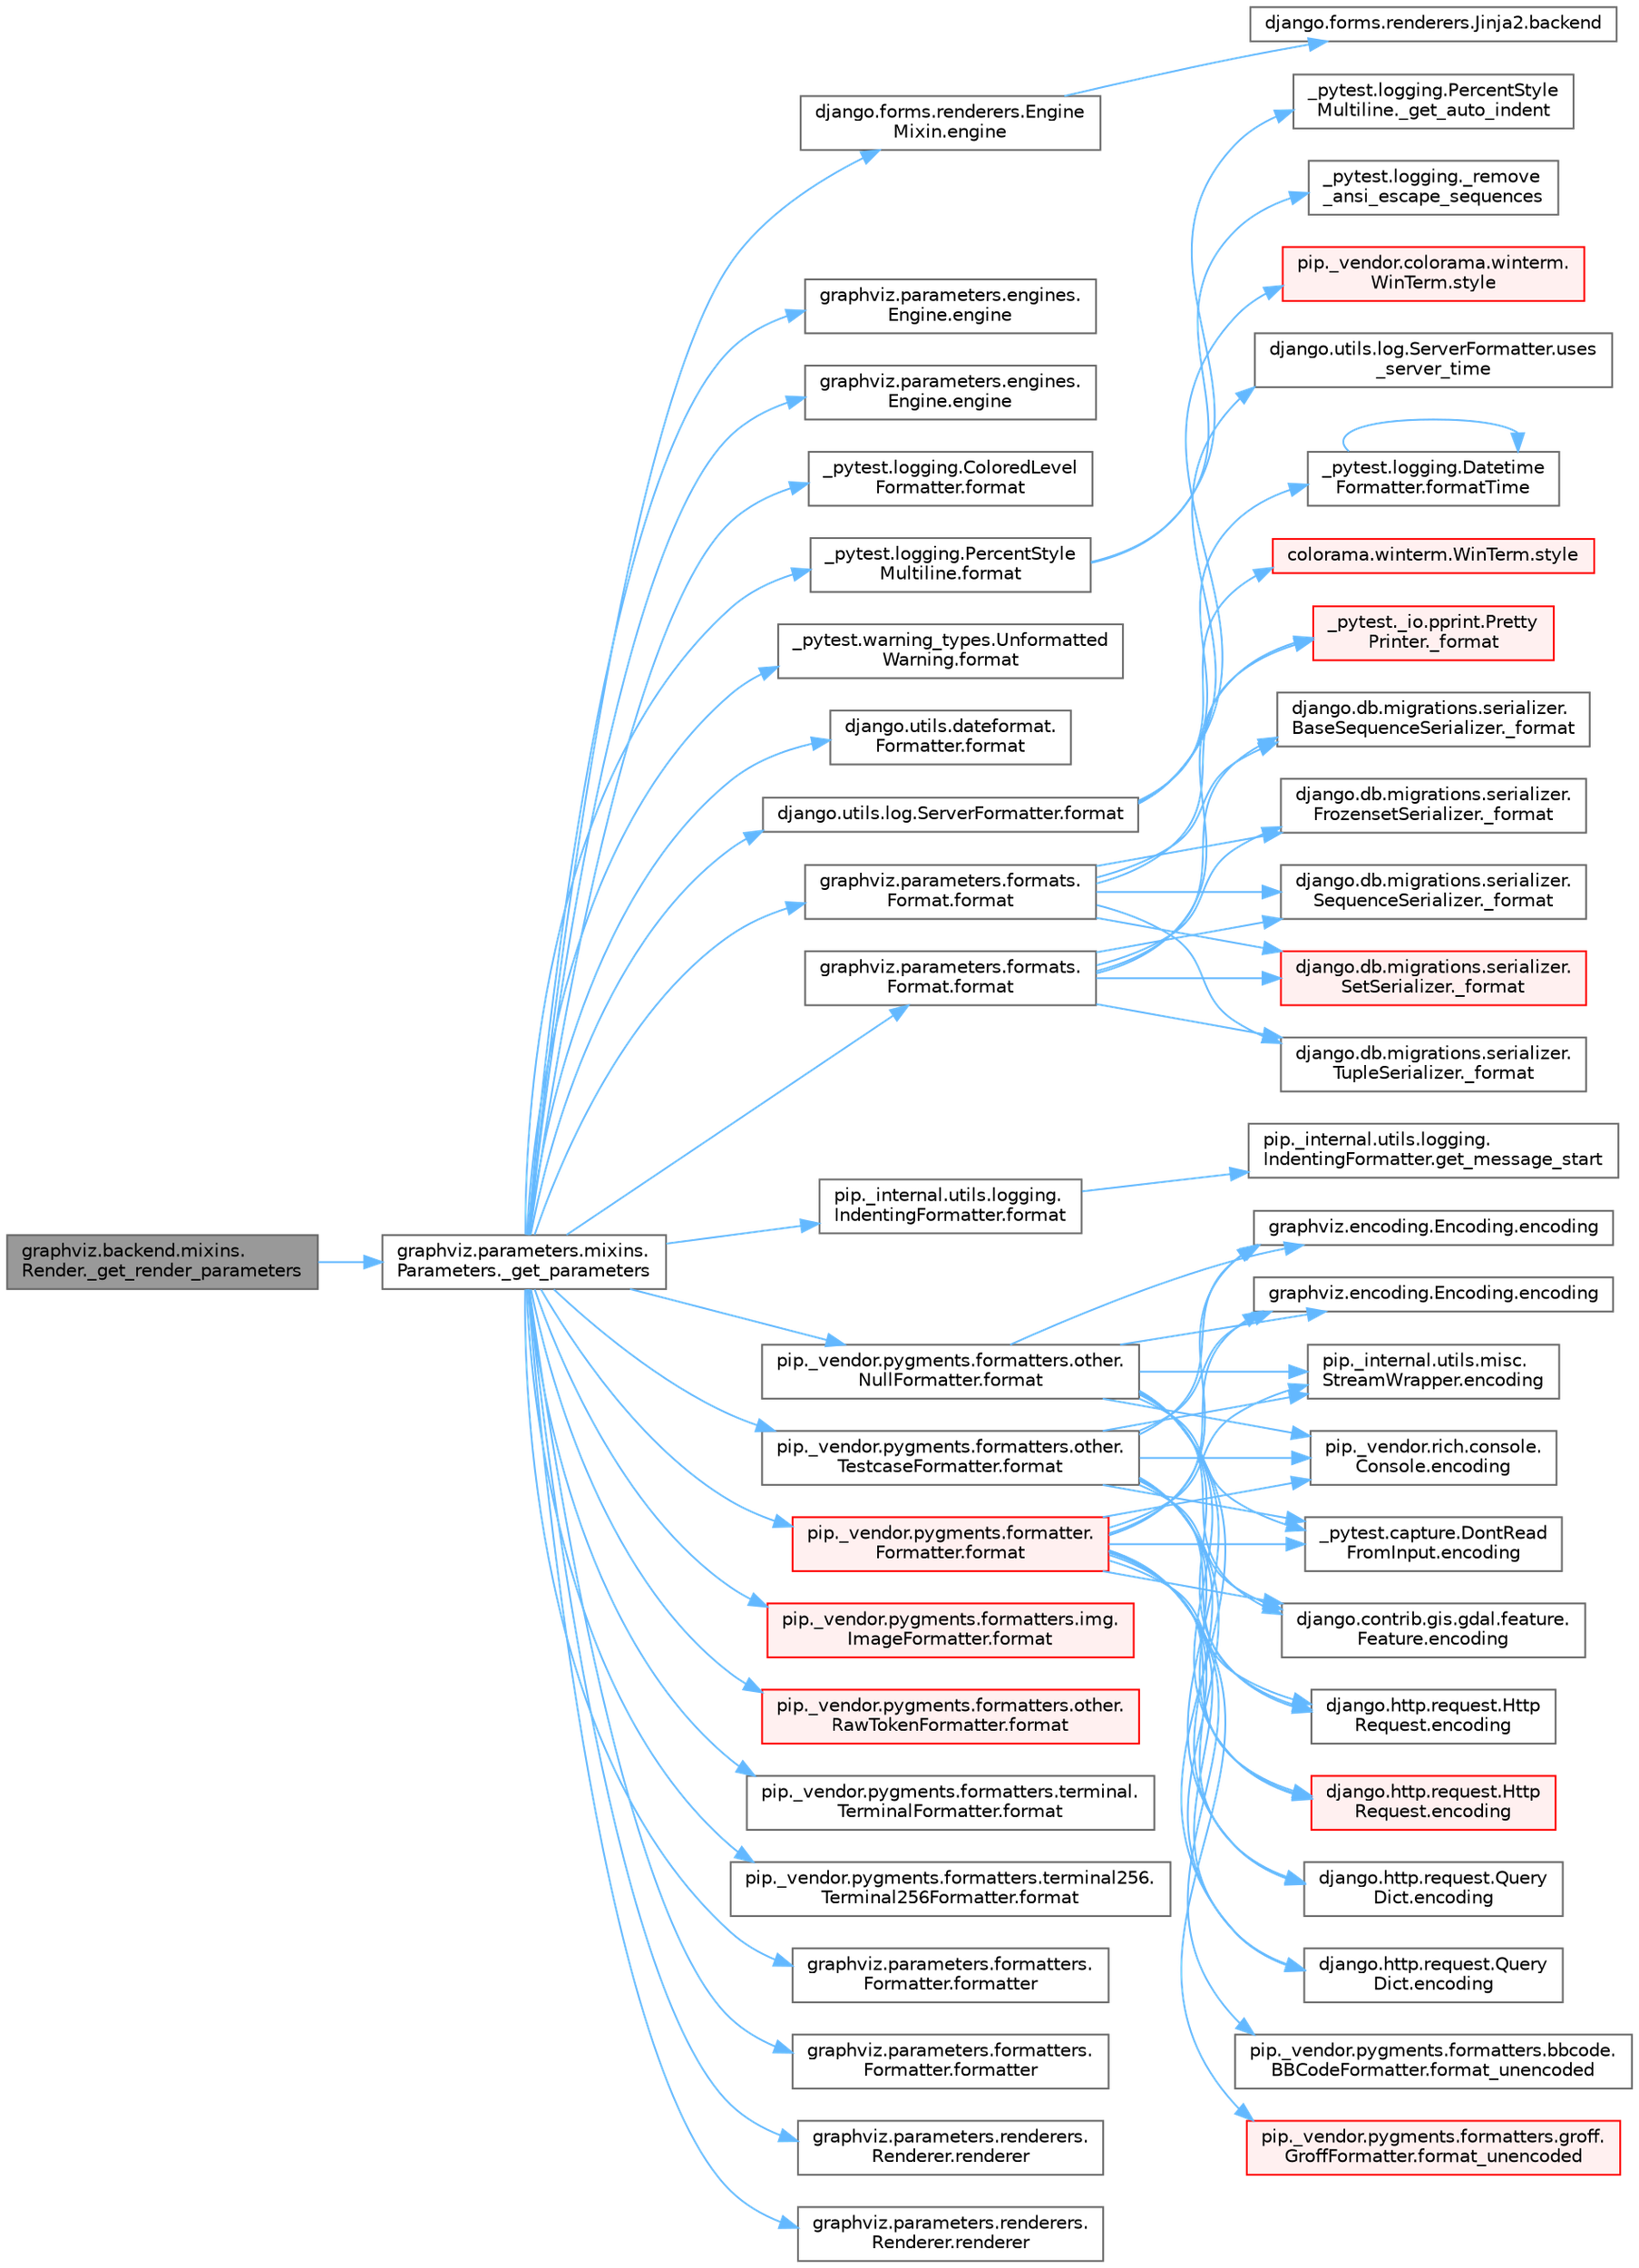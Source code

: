digraph "graphviz.backend.mixins.Render._get_render_parameters"
{
 // LATEX_PDF_SIZE
  bgcolor="transparent";
  edge [fontname=Helvetica,fontsize=10,labelfontname=Helvetica,labelfontsize=10];
  node [fontname=Helvetica,fontsize=10,shape=box,height=0.2,width=0.4];
  rankdir="LR";
  Node1 [id="Node000001",label="graphviz.backend.mixins.\lRender._get_render_parameters",height=0.2,width=0.4,color="gray40", fillcolor="grey60", style="filled", fontcolor="black",tooltip=" "];
  Node1 -> Node2 [id="edge1_Node000001_Node000002",color="steelblue1",style="solid",tooltip=" "];
  Node2 [id="Node000002",label="graphviz.parameters.mixins.\lParameters._get_parameters",height=0.2,width=0.4,color="grey40", fillcolor="white", style="filled",URL="$classgraphviz_1_1parameters_1_1mixins_1_1_parameters.html#afbdb3248258e4e956d5a7a5f70e60b27",tooltip=" "];
  Node2 -> Node3 [id="edge2_Node000002_Node000003",color="steelblue1",style="solid",tooltip=" "];
  Node3 [id="Node000003",label="django.forms.renderers.Engine\lMixin.engine",height=0.2,width=0.4,color="grey40", fillcolor="white", style="filled",URL="$classdjango_1_1forms_1_1renderers_1_1_engine_mixin.html#ae8e594b4aabbf948f094183c35a2cd5e",tooltip=" "];
  Node3 -> Node4 [id="edge3_Node000003_Node000004",color="steelblue1",style="solid",tooltip=" "];
  Node4 [id="Node000004",label="django.forms.renderers.Jinja2.backend",height=0.2,width=0.4,color="grey40", fillcolor="white", style="filled",URL="$classdjango_1_1forms_1_1renderers_1_1_jinja2.html#a0c37c83480412361b8e39e6472378cc6",tooltip=" "];
  Node2 -> Node5 [id="edge4_Node000002_Node000005",color="steelblue1",style="solid",tooltip=" "];
  Node5 [id="Node000005",label="graphviz.parameters.engines.\lEngine.engine",height=0.2,width=0.4,color="grey40", fillcolor="white", style="filled",URL="$classgraphviz_1_1parameters_1_1engines_1_1_engine.html#a21cf5a0fc51ba11ed3b4d073f5dd58f0",tooltip=" "];
  Node2 -> Node6 [id="edge5_Node000002_Node000006",color="steelblue1",style="solid",tooltip=" "];
  Node6 [id="Node000006",label="graphviz.parameters.engines.\lEngine.engine",height=0.2,width=0.4,color="grey40", fillcolor="white", style="filled",URL="$classgraphviz_1_1parameters_1_1engines_1_1_engine.html#a6861e814f548a4e6318cb49a8d628ae7",tooltip=" "];
  Node2 -> Node7 [id="edge6_Node000002_Node000007",color="steelblue1",style="solid",tooltip=" "];
  Node7 [id="Node000007",label="_pytest.logging.ColoredLevel\lFormatter.format",height=0.2,width=0.4,color="grey40", fillcolor="white", style="filled",URL="$class__pytest_1_1logging_1_1_colored_level_formatter.html#a3154efa53ed22195e45e0ff6baa854ee",tooltip=" "];
  Node2 -> Node8 [id="edge7_Node000002_Node000008",color="steelblue1",style="solid",tooltip=" "];
  Node8 [id="Node000008",label="_pytest.logging.PercentStyle\lMultiline.format",height=0.2,width=0.4,color="grey40", fillcolor="white", style="filled",URL="$class__pytest_1_1logging_1_1_percent_style_multiline.html#abb14f6a8681d6c6d1d77ac62d0dec148",tooltip=" "];
  Node8 -> Node9 [id="edge8_Node000008_Node000009",color="steelblue1",style="solid",tooltip=" "];
  Node9 [id="Node000009",label="_pytest.logging.PercentStyle\lMultiline._get_auto_indent",height=0.2,width=0.4,color="grey40", fillcolor="white", style="filled",URL="$class__pytest_1_1logging_1_1_percent_style_multiline.html#a437c59852a584fdbc86afd4881ba652c",tooltip=" "];
  Node8 -> Node10 [id="edge9_Node000008_Node000010",color="steelblue1",style="solid",tooltip=" "];
  Node10 [id="Node000010",label="_pytest.logging._remove\l_ansi_escape_sequences",height=0.2,width=0.4,color="grey40", fillcolor="white", style="filled",URL="$namespace__pytest_1_1logging.html#a1d62e543c7b5c0623fc03bac50195964",tooltip=" "];
  Node2 -> Node11 [id="edge10_Node000002_Node000011",color="steelblue1",style="solid",tooltip=" "];
  Node11 [id="Node000011",label="_pytest.warning_types.Unformatted\lWarning.format",height=0.2,width=0.4,color="grey40", fillcolor="white", style="filled",URL="$class__pytest_1_1warning__types_1_1_unformatted_warning.html#a458dc97de342e3ba4dbc8059a6f230a4",tooltip=" "];
  Node2 -> Node12 [id="edge11_Node000002_Node000012",color="steelblue1",style="solid",tooltip=" "];
  Node12 [id="Node000012",label="django.utils.dateformat.\lFormatter.format",height=0.2,width=0.4,color="grey40", fillcolor="white", style="filled",URL="$classdjango_1_1utils_1_1dateformat_1_1_formatter.html#a3dce29baf6a69f68ce83ce1122904e5a",tooltip=" "];
  Node2 -> Node13 [id="edge12_Node000002_Node000013",color="steelblue1",style="solid",tooltip=" "];
  Node13 [id="Node000013",label="django.utils.log.ServerFormatter.format",height=0.2,width=0.4,color="grey40", fillcolor="white", style="filled",URL="$classdjango_1_1utils_1_1log_1_1_server_formatter.html#a0d8ef7ec5e5f76b1da8d16759ccdc5a3",tooltip=" "];
  Node13 -> Node14 [id="edge13_Node000013_Node000014",color="steelblue1",style="solid",tooltip=" "];
  Node14 [id="Node000014",label="_pytest.logging.Datetime\lFormatter.formatTime",height=0.2,width=0.4,color="grey40", fillcolor="white", style="filled",URL="$class__pytest_1_1logging_1_1_datetime_formatter.html#ad1340677e5c8e80b6e826d0e0c2097c5",tooltip=" "];
  Node14 -> Node14 [id="edge14_Node000014_Node000014",color="steelblue1",style="solid",tooltip=" "];
  Node13 -> Node15 [id="edge15_Node000013_Node000015",color="steelblue1",style="solid",tooltip=" "];
  Node15 [id="Node000015",label="colorama.winterm.WinTerm.style",height=0.2,width=0.4,color="red", fillcolor="#FFF0F0", style="filled",URL="$classcolorama_1_1winterm_1_1_win_term.html#a506343ed97737721f4046d5e741a8b2c",tooltip=" "];
  Node13 -> Node20 [id="edge16_Node000013_Node000020",color="steelblue1",style="solid",tooltip=" "];
  Node20 [id="Node000020",label="pip._vendor.colorama.winterm.\lWinTerm.style",height=0.2,width=0.4,color="red", fillcolor="#FFF0F0", style="filled",URL="$classpip_1_1__vendor_1_1colorama_1_1winterm_1_1_win_term.html#a942dc25f8c2ec982d2ff799ec02ec593",tooltip=" "];
  Node13 -> Node21 [id="edge17_Node000013_Node000021",color="steelblue1",style="solid",tooltip=" "];
  Node21 [id="Node000021",label="django.utils.log.ServerFormatter.uses\l_server_time",height=0.2,width=0.4,color="grey40", fillcolor="white", style="filled",URL="$classdjango_1_1utils_1_1log_1_1_server_formatter.html#a6e2d294b3922a43ffa055307e71defe4",tooltip=" "];
  Node2 -> Node22 [id="edge18_Node000002_Node000022",color="steelblue1",style="solid",tooltip=" "];
  Node22 [id="Node000022",label="graphviz.parameters.formats.\lFormat.format",height=0.2,width=0.4,color="grey40", fillcolor="white", style="filled",URL="$classgraphviz_1_1parameters_1_1formats_1_1_format.html#ab14cf581c3f1dfbcb2cd5aca85cdfe6d",tooltip=" "];
  Node22 -> Node23 [id="edge19_Node000022_Node000023",color="steelblue1",style="solid",tooltip=" "];
  Node23 [id="Node000023",label="_pytest._io.pprint.Pretty\lPrinter._format",height=0.2,width=0.4,color="red", fillcolor="#FFF0F0", style="filled",URL="$class__pytest_1_1__io_1_1pprint_1_1_pretty_printer.html#a355f3e8e9d415a6e10dc2b4bca5ce2cf",tooltip=" "];
  Node22 -> Node26 [id="edge20_Node000022_Node000026",color="steelblue1",style="solid",tooltip=" "];
  Node26 [id="Node000026",label="django.db.migrations.serializer.\lBaseSequenceSerializer._format",height=0.2,width=0.4,color="grey40", fillcolor="white", style="filled",URL="$classdjango_1_1db_1_1migrations_1_1serializer_1_1_base_sequence_serializer.html#abb9b3b91fdaeadae121f734931d29c54",tooltip=" "];
  Node22 -> Node27 [id="edge21_Node000022_Node000027",color="steelblue1",style="solid",tooltip=" "];
  Node27 [id="Node000027",label="django.db.migrations.serializer.\lFrozensetSerializer._format",height=0.2,width=0.4,color="grey40", fillcolor="white", style="filled",URL="$classdjango_1_1db_1_1migrations_1_1serializer_1_1_frozenset_serializer.html#ad4277517a475df5fe6ad5664b8ee8b6d",tooltip=" "];
  Node22 -> Node28 [id="edge22_Node000022_Node000028",color="steelblue1",style="solid",tooltip=" "];
  Node28 [id="Node000028",label="django.db.migrations.serializer.\lSequenceSerializer._format",height=0.2,width=0.4,color="grey40", fillcolor="white", style="filled",URL="$classdjango_1_1db_1_1migrations_1_1serializer_1_1_sequence_serializer.html#a5c74914573e3d7b5c2618f095f8d6bfb",tooltip=" "];
  Node22 -> Node29 [id="edge23_Node000022_Node000029",color="steelblue1",style="solid",tooltip=" "];
  Node29 [id="Node000029",label="django.db.migrations.serializer.\lSetSerializer._format",height=0.2,width=0.4,color="red", fillcolor="#FFF0F0", style="filled",URL="$classdjango_1_1db_1_1migrations_1_1serializer_1_1_set_serializer.html#a1d6076a3f50e13eb091ca873f4e98a04",tooltip=" "];
  Node22 -> Node3544 [id="edge24_Node000022_Node003544",color="steelblue1",style="solid",tooltip=" "];
  Node3544 [id="Node003544",label="django.db.migrations.serializer.\lTupleSerializer._format",height=0.2,width=0.4,color="grey40", fillcolor="white", style="filled",URL="$classdjango_1_1db_1_1migrations_1_1serializer_1_1_tuple_serializer.html#adedc291614a14f5399c01a6026eed276",tooltip=" "];
  Node2 -> Node4384 [id="edge25_Node000002_Node004384",color="steelblue1",style="solid",tooltip=" "];
  Node4384 [id="Node004384",label="graphviz.parameters.formats.\lFormat.format",height=0.2,width=0.4,color="grey40", fillcolor="white", style="filled",URL="$classgraphviz_1_1parameters_1_1formats_1_1_format.html#a3299ef91ebe171a2c6cf17e40e56fe20",tooltip=" "];
  Node4384 -> Node23 [id="edge26_Node004384_Node000023",color="steelblue1",style="solid",tooltip=" "];
  Node4384 -> Node26 [id="edge27_Node004384_Node000026",color="steelblue1",style="solid",tooltip=" "];
  Node4384 -> Node27 [id="edge28_Node004384_Node000027",color="steelblue1",style="solid",tooltip=" "];
  Node4384 -> Node28 [id="edge29_Node004384_Node000028",color="steelblue1",style="solid",tooltip=" "];
  Node4384 -> Node29 [id="edge30_Node004384_Node000029",color="steelblue1",style="solid",tooltip=" "];
  Node4384 -> Node3544 [id="edge31_Node004384_Node003544",color="steelblue1",style="solid",tooltip=" "];
  Node2 -> Node4385 [id="edge32_Node000002_Node004385",color="steelblue1",style="solid",tooltip=" "];
  Node4385 [id="Node004385",label="pip._internal.utils.logging.\lIndentingFormatter.format",height=0.2,width=0.4,color="grey40", fillcolor="white", style="filled",URL="$classpip_1_1__internal_1_1utils_1_1logging_1_1_indenting_formatter.html#a940113926ebf6558a27f2f54905d8d4c",tooltip=" "];
  Node4385 -> Node4386 [id="edge33_Node004385_Node004386",color="steelblue1",style="solid",tooltip=" "];
  Node4386 [id="Node004386",label="pip._internal.utils.logging.\lIndentingFormatter.get_message_start",height=0.2,width=0.4,color="grey40", fillcolor="white", style="filled",URL="$classpip_1_1__internal_1_1utils_1_1logging_1_1_indenting_formatter.html#af4e804c5ebf6fdd402d5df0e107fa43c",tooltip=" "];
  Node2 -> Node4387 [id="edge34_Node000002_Node004387",color="steelblue1",style="solid",tooltip=" "];
  Node4387 [id="Node004387",label="pip._vendor.pygments.formatter.\lFormatter.format",height=0.2,width=0.4,color="red", fillcolor="#FFF0F0", style="filled",URL="$classpip_1_1__vendor_1_1pygments_1_1formatter_1_1_formatter.html#a11054ddaa650b704c79f1ea0500b1e1e",tooltip=" "];
  Node4387 -> Node418 [id="edge35_Node004387_Node000418",color="steelblue1",style="solid",tooltip=" "];
  Node418 [id="Node000418",label="_pytest.capture.DontRead\lFromInput.encoding",height=0.2,width=0.4,color="grey40", fillcolor="white", style="filled",URL="$class__pytest_1_1capture_1_1_dont_read_from_input.html#a40a0e1b26db1f2cf579f1ab5d3903097",tooltip=" "];
  Node4387 -> Node419 [id="edge36_Node004387_Node000419",color="steelblue1",style="solid",tooltip=" "];
  Node419 [id="Node000419",label="django.contrib.gis.gdal.feature.\lFeature.encoding",height=0.2,width=0.4,color="grey40", fillcolor="white", style="filled",URL="$classdjango_1_1contrib_1_1gis_1_1gdal_1_1feature_1_1_feature.html#a61ef7866406f46787c45d0040e4f2588",tooltip=" "];
  Node4387 -> Node420 [id="edge37_Node004387_Node000420",color="steelblue1",style="solid",tooltip=" "];
  Node420 [id="Node000420",label="django.http.request.Http\lRequest.encoding",height=0.2,width=0.4,color="grey40", fillcolor="white", style="filled",URL="$classdjango_1_1http_1_1request_1_1_http_request.html#affc440df209dd1fb33d63b8fce39f3b2",tooltip=" "];
  Node4387 -> Node421 [id="edge38_Node004387_Node000421",color="steelblue1",style="solid",tooltip=" "];
  Node421 [id="Node000421",label="django.http.request.Http\lRequest.encoding",height=0.2,width=0.4,color="red", fillcolor="#FFF0F0", style="filled",URL="$classdjango_1_1http_1_1request_1_1_http_request.html#a09c32945992a963608d955c2618ead79",tooltip=" "];
  Node4387 -> Node425 [id="edge39_Node004387_Node000425",color="steelblue1",style="solid",tooltip=" "];
  Node425 [id="Node000425",label="django.http.request.Query\lDict.encoding",height=0.2,width=0.4,color="grey40", fillcolor="white", style="filled",URL="$classdjango_1_1http_1_1request_1_1_query_dict.html#ae1a9e4aa8ebe4d1dd0aa02e9388b0acd",tooltip=" "];
  Node4387 -> Node426 [id="edge40_Node004387_Node000426",color="steelblue1",style="solid",tooltip=" "];
  Node426 [id="Node000426",label="django.http.request.Query\lDict.encoding",height=0.2,width=0.4,color="grey40", fillcolor="white", style="filled",URL="$classdjango_1_1http_1_1request_1_1_query_dict.html#aade836c6d0fadbe21ef181917ca28ea8",tooltip=" "];
  Node4387 -> Node427 [id="edge41_Node004387_Node000427",color="steelblue1",style="solid",tooltip=" "];
  Node427 [id="Node000427",label="graphviz.encoding.Encoding.encoding",height=0.2,width=0.4,color="grey40", fillcolor="white", style="filled",URL="$classgraphviz_1_1encoding_1_1_encoding.html#a4be64c43fe62823ffb51d9d4706f3c3d",tooltip=" "];
  Node4387 -> Node428 [id="edge42_Node004387_Node000428",color="steelblue1",style="solid",tooltip=" "];
  Node428 [id="Node000428",label="graphviz.encoding.Encoding.encoding",height=0.2,width=0.4,color="grey40", fillcolor="white", style="filled",URL="$classgraphviz_1_1encoding_1_1_encoding.html#ade16bad413f6cc9b3776aa3c580e7251",tooltip=" "];
  Node4387 -> Node429 [id="edge43_Node004387_Node000429",color="steelblue1",style="solid",tooltip=" "];
  Node429 [id="Node000429",label="pip._internal.utils.misc.\lStreamWrapper.encoding",height=0.2,width=0.4,color="grey40", fillcolor="white", style="filled",URL="$classpip_1_1__internal_1_1utils_1_1misc_1_1_stream_wrapper.html#ae516d377684b88c1d5ed9b0b670a2a0b",tooltip=" "];
  Node4387 -> Node430 [id="edge44_Node004387_Node000430",color="steelblue1",style="solid",tooltip=" "];
  Node430 [id="Node000430",label="pip._vendor.rich.console.\lConsole.encoding",height=0.2,width=0.4,color="grey40", fillcolor="white", style="filled",URL="$classpip_1_1__vendor_1_1rich_1_1console_1_1_console.html#aaa95f0495607d199f34c4ebd90ea1cfe",tooltip=" "];
  Node4387 -> Node4388 [id="edge45_Node004387_Node004388",color="steelblue1",style="solid",tooltip=" "];
  Node4388 [id="Node004388",label="pip._vendor.pygments.formatters.bbcode.\lBBCodeFormatter.format_unencoded",height=0.2,width=0.4,color="grey40", fillcolor="white", style="filled",URL="$classpip_1_1__vendor_1_1pygments_1_1formatters_1_1bbcode_1_1_b_b_code_formatter.html#aaa067a53f7493636e65def5961e4d422",tooltip=" "];
  Node4387 -> Node4389 [id="edge46_Node004387_Node004389",color="steelblue1",style="solid",tooltip=" "];
  Node4389 [id="Node004389",label="pip._vendor.pygments.formatters.groff.\lGroffFormatter.format_unencoded",height=0.2,width=0.4,color="red", fillcolor="#FFF0F0", style="filled",URL="$classpip_1_1__vendor_1_1pygments_1_1formatters_1_1groff_1_1_groff_formatter.html#a7cf1f01b75aa6d5b579dcef32ae2ef8f",tooltip=" "];
  Node2 -> Node4501 [id="edge47_Node000002_Node004501",color="steelblue1",style="solid",tooltip=" "];
  Node4501 [id="Node004501",label="pip._vendor.pygments.formatters.img.\lImageFormatter.format",height=0.2,width=0.4,color="red", fillcolor="#FFF0F0", style="filled",URL="$classpip_1_1__vendor_1_1pygments_1_1formatters_1_1img_1_1_image_formatter.html#a169e809cf47aba6b13231d4807e43717",tooltip=" "];
  Node2 -> Node4516 [id="edge48_Node000002_Node004516",color="steelblue1",style="solid",tooltip=" "];
  Node4516 [id="Node004516",label="pip._vendor.pygments.formatters.other.\lNullFormatter.format",height=0.2,width=0.4,color="grey40", fillcolor="white", style="filled",URL="$classpip_1_1__vendor_1_1pygments_1_1formatters_1_1other_1_1_null_formatter.html#af80b2d23b52b5000c07970e5468b5515",tooltip=" "];
  Node4516 -> Node418 [id="edge49_Node004516_Node000418",color="steelblue1",style="solid",tooltip=" "];
  Node4516 -> Node419 [id="edge50_Node004516_Node000419",color="steelblue1",style="solid",tooltip=" "];
  Node4516 -> Node420 [id="edge51_Node004516_Node000420",color="steelblue1",style="solid",tooltip=" "];
  Node4516 -> Node421 [id="edge52_Node004516_Node000421",color="steelblue1",style="solid",tooltip=" "];
  Node4516 -> Node425 [id="edge53_Node004516_Node000425",color="steelblue1",style="solid",tooltip=" "];
  Node4516 -> Node426 [id="edge54_Node004516_Node000426",color="steelblue1",style="solid",tooltip=" "];
  Node4516 -> Node427 [id="edge55_Node004516_Node000427",color="steelblue1",style="solid",tooltip=" "];
  Node4516 -> Node428 [id="edge56_Node004516_Node000428",color="steelblue1",style="solid",tooltip=" "];
  Node4516 -> Node429 [id="edge57_Node004516_Node000429",color="steelblue1",style="solid",tooltip=" "];
  Node4516 -> Node430 [id="edge58_Node004516_Node000430",color="steelblue1",style="solid",tooltip=" "];
  Node2 -> Node4517 [id="edge59_Node000002_Node004517",color="steelblue1",style="solid",tooltip=" "];
  Node4517 [id="Node004517",label="pip._vendor.pygments.formatters.other.\lRawTokenFormatter.format",height=0.2,width=0.4,color="red", fillcolor="#FFF0F0", style="filled",URL="$classpip_1_1__vendor_1_1pygments_1_1formatters_1_1other_1_1_raw_token_formatter.html#a98cd5202321be47ee2fcb31038a40c38",tooltip=" "];
  Node2 -> Node4522 [id="edge60_Node000002_Node004522",color="steelblue1",style="solid",tooltip=" "];
  Node4522 [id="Node004522",label="pip._vendor.pygments.formatters.other.\lTestcaseFormatter.format",height=0.2,width=0.4,color="grey40", fillcolor="white", style="filled",URL="$classpip_1_1__vendor_1_1pygments_1_1formatters_1_1other_1_1_testcase_formatter.html#a430164407c4caeafdafa4bb7b9645082",tooltip=" "];
  Node4522 -> Node418 [id="edge61_Node004522_Node000418",color="steelblue1",style="solid",tooltip=" "];
  Node4522 -> Node419 [id="edge62_Node004522_Node000419",color="steelblue1",style="solid",tooltip=" "];
  Node4522 -> Node420 [id="edge63_Node004522_Node000420",color="steelblue1",style="solid",tooltip=" "];
  Node4522 -> Node421 [id="edge64_Node004522_Node000421",color="steelblue1",style="solid",tooltip=" "];
  Node4522 -> Node425 [id="edge65_Node004522_Node000425",color="steelblue1",style="solid",tooltip=" "];
  Node4522 -> Node426 [id="edge66_Node004522_Node000426",color="steelblue1",style="solid",tooltip=" "];
  Node4522 -> Node427 [id="edge67_Node004522_Node000427",color="steelblue1",style="solid",tooltip=" "];
  Node4522 -> Node428 [id="edge68_Node004522_Node000428",color="steelblue1",style="solid",tooltip=" "];
  Node4522 -> Node429 [id="edge69_Node004522_Node000429",color="steelblue1",style="solid",tooltip=" "];
  Node4522 -> Node430 [id="edge70_Node004522_Node000430",color="steelblue1",style="solid",tooltip=" "];
  Node2 -> Node4523 [id="edge71_Node000002_Node004523",color="steelblue1",style="solid",tooltip=" "];
  Node4523 [id="Node004523",label="pip._vendor.pygments.formatters.terminal.\lTerminalFormatter.format",height=0.2,width=0.4,color="grey40", fillcolor="white", style="filled",URL="$classpip_1_1__vendor_1_1pygments_1_1formatters_1_1terminal_1_1_terminal_formatter.html#ae9abcdc470c824c9033f866f80874be3",tooltip=" "];
  Node2 -> Node4524 [id="edge72_Node000002_Node004524",color="steelblue1",style="solid",tooltip=" "];
  Node4524 [id="Node004524",label="pip._vendor.pygments.formatters.terminal256.\lTerminal256Formatter.format",height=0.2,width=0.4,color="grey40", fillcolor="white", style="filled",URL="$classpip_1_1__vendor_1_1pygments_1_1formatters_1_1terminal256_1_1_terminal256_formatter.html#ae00b96c07fd7c57a7e6db54665af2d5f",tooltip=" "];
  Node2 -> Node3550 [id="edge73_Node000002_Node003550",color="steelblue1",style="solid",tooltip=" "];
  Node3550 [id="Node003550",label="graphviz.parameters.formatters.\lFormatter.formatter",height=0.2,width=0.4,color="grey40", fillcolor="white", style="filled",URL="$classgraphviz_1_1parameters_1_1formatters_1_1_formatter.html#ab2b6674764655805c1983e59f230d5ec",tooltip=" "];
  Node2 -> Node3551 [id="edge74_Node000002_Node003551",color="steelblue1",style="solid",tooltip=" "];
  Node3551 [id="Node003551",label="graphviz.parameters.formatters.\lFormatter.formatter",height=0.2,width=0.4,color="grey40", fillcolor="white", style="filled",URL="$classgraphviz_1_1parameters_1_1formatters_1_1_formatter.html#abe910bf469845b6f2f7b77be8da46bf0",tooltip=" "];
  Node2 -> Node1274 [id="edge75_Node000002_Node001274",color="steelblue1",style="solid",tooltip=" "];
  Node1274 [id="Node001274",label="graphviz.parameters.renderers.\lRenderer.renderer",height=0.2,width=0.4,color="grey40", fillcolor="white", style="filled",URL="$classgraphviz_1_1parameters_1_1renderers_1_1_renderer.html#ab647ac81ea9a587e2231805e7b215e4e",tooltip=" "];
  Node2 -> Node1275 [id="edge76_Node000002_Node001275",color="steelblue1",style="solid",tooltip=" "];
  Node1275 [id="Node001275",label="graphviz.parameters.renderers.\lRenderer.renderer",height=0.2,width=0.4,color="grey40", fillcolor="white", style="filled",URL="$classgraphviz_1_1parameters_1_1renderers_1_1_renderer.html#a315fd281bf35cbff9713265b12b06e09",tooltip=" "];
}
